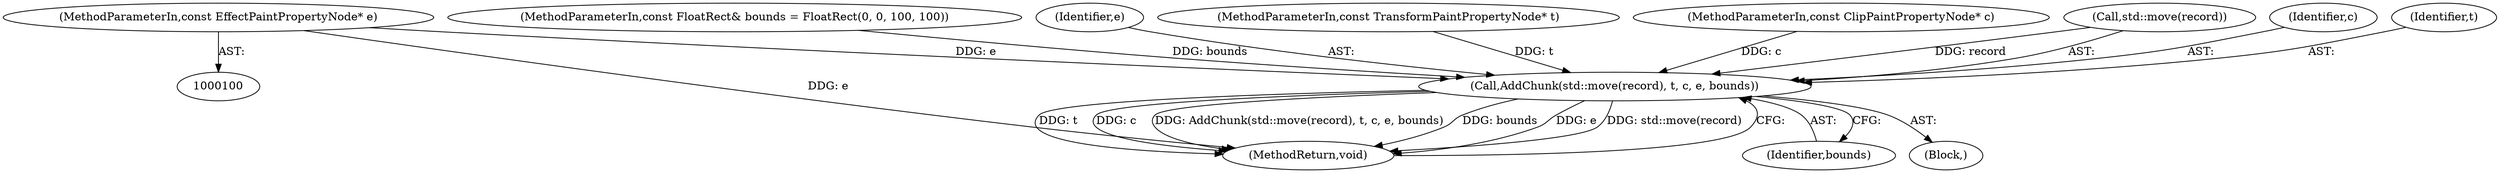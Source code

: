 digraph "1_Chrome_f911e11e7f6b5c0d6f5ee694a9871de6619889f7_34@del" {
"1000103" [label="(MethodParameterIn,const EffectPaintPropertyNode* e)"];
"1000115" [label="(Call,AddChunk(std::move(record), t, c, e, bounds))"];
"1000121" [label="(Identifier,bounds)"];
"1000104" [label="(MethodParameterIn,const FloatRect& bounds = FloatRect(0, 0, 100, 100))"];
"1000120" [label="(Identifier,e)"];
"1000101" [label="(MethodParameterIn,const TransformPaintPropertyNode* t)"];
"1000102" [label="(MethodParameterIn,const ClipPaintPropertyNode* c)"];
"1000115" [label="(Call,AddChunk(std::move(record), t, c, e, bounds))"];
"1000116" [label="(Call,std::move(record))"];
"1000103" [label="(MethodParameterIn,const EffectPaintPropertyNode* e)"];
"1000119" [label="(Identifier,c)"];
"1000118" [label="(Identifier,t)"];
"1000122" [label="(MethodReturn,void)"];
"1000105" [label="(Block,)"];
"1000103" -> "1000100"  [label="AST: "];
"1000103" -> "1000122"  [label="DDG: e"];
"1000103" -> "1000115"  [label="DDG: e"];
"1000115" -> "1000105"  [label="AST: "];
"1000115" -> "1000121"  [label="CFG: "];
"1000116" -> "1000115"  [label="AST: "];
"1000118" -> "1000115"  [label="AST: "];
"1000119" -> "1000115"  [label="AST: "];
"1000120" -> "1000115"  [label="AST: "];
"1000121" -> "1000115"  [label="AST: "];
"1000122" -> "1000115"  [label="CFG: "];
"1000115" -> "1000122"  [label="DDG: t"];
"1000115" -> "1000122"  [label="DDG: c"];
"1000115" -> "1000122"  [label="DDG: AddChunk(std::move(record), t, c, e, bounds)"];
"1000115" -> "1000122"  [label="DDG: bounds"];
"1000115" -> "1000122"  [label="DDG: e"];
"1000115" -> "1000122"  [label="DDG: std::move(record)"];
"1000116" -> "1000115"  [label="DDG: record"];
"1000102" -> "1000115"  [label="DDG: c"];
"1000101" -> "1000115"  [label="DDG: t"];
"1000104" -> "1000115"  [label="DDG: bounds"];
}
